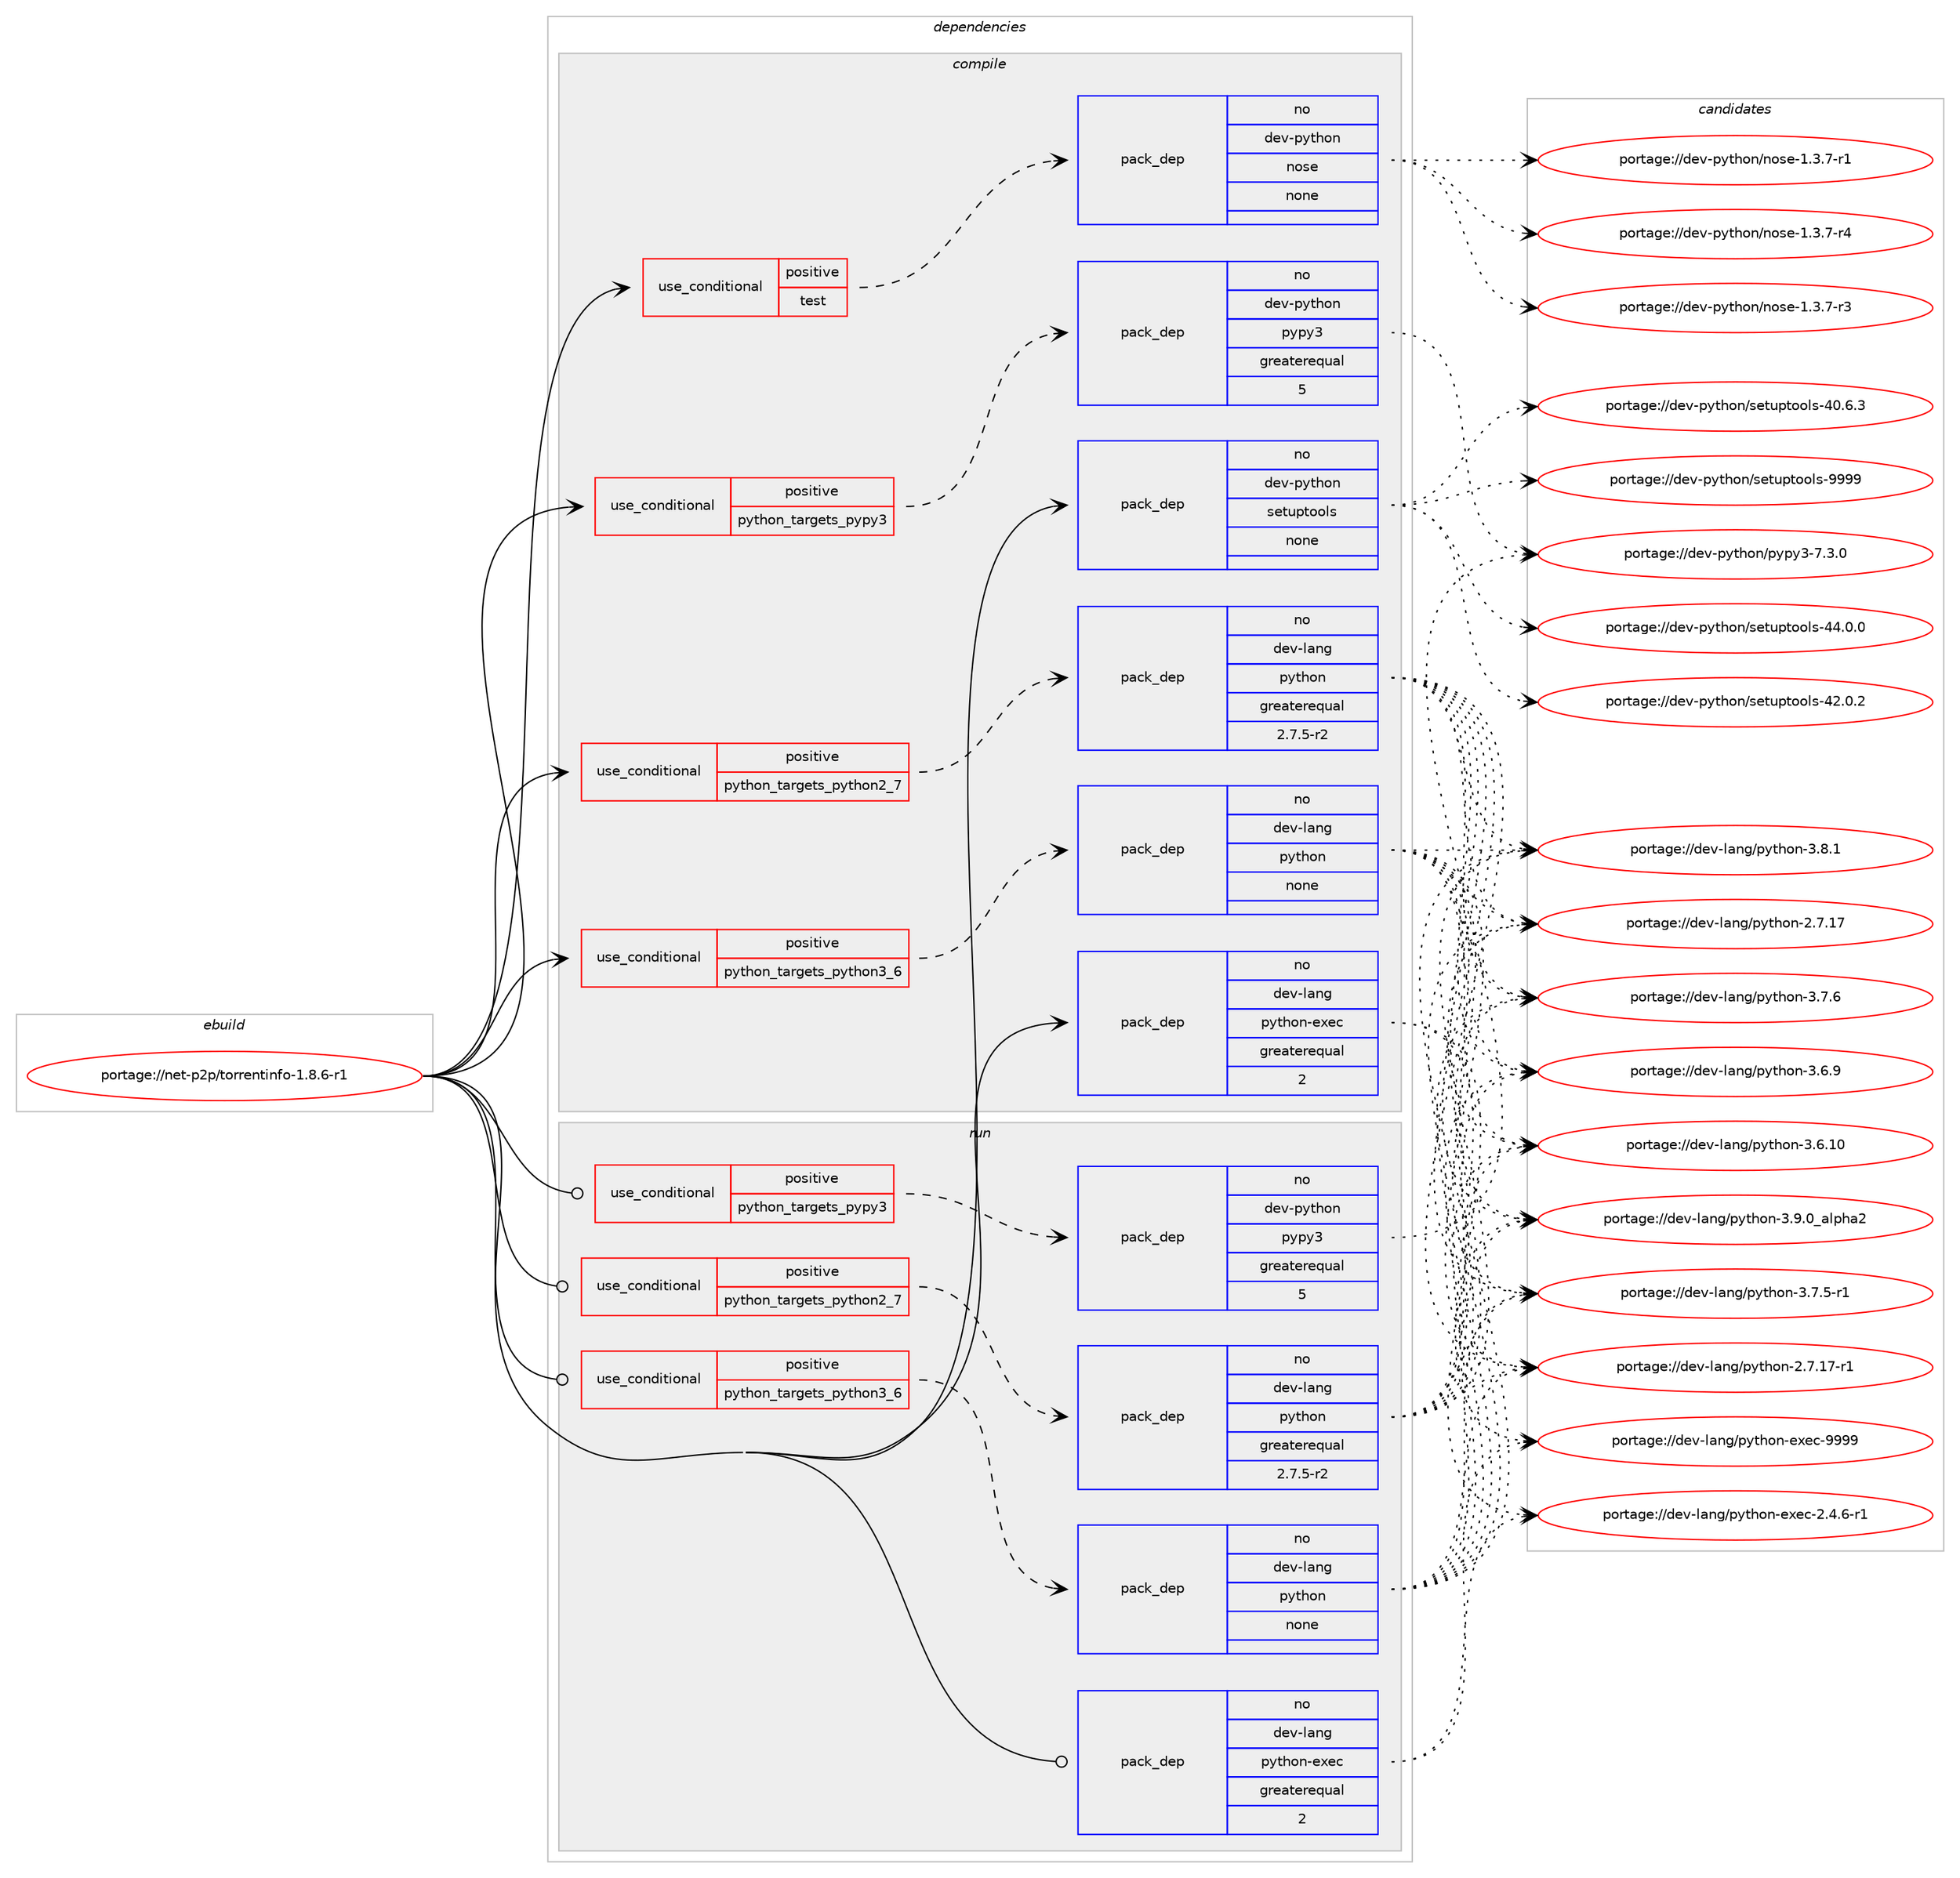 digraph prolog {

# *************
# Graph options
# *************

newrank=true;
concentrate=true;
compound=true;
graph [rankdir=LR,fontname=Helvetica,fontsize=10,ranksep=1.5];#, ranksep=2.5, nodesep=0.2];
edge  [arrowhead=vee];
node  [fontname=Helvetica,fontsize=10];

# **********
# The ebuild
# **********

subgraph cluster_leftcol {
color=gray;
rank=same;
label=<<i>ebuild</i>>;
id [label="portage://net-p2p/torrentinfo-1.8.6-r1", color=red, width=4, href="../net-p2p/torrentinfo-1.8.6-r1.svg"];
}

# ****************
# The dependencies
# ****************

subgraph cluster_midcol {
color=gray;
label=<<i>dependencies</i>>;
subgraph cluster_compile {
fillcolor="#eeeeee";
style=filled;
label=<<i>compile</i>>;
subgraph cond24408 {
dependency125447 [label=<<TABLE BORDER="0" CELLBORDER="1" CELLSPACING="0" CELLPADDING="4"><TR><TD ROWSPAN="3" CELLPADDING="10">use_conditional</TD></TR><TR><TD>positive</TD></TR><TR><TD>python_targets_pypy3</TD></TR></TABLE>>, shape=none, color=red];
subgraph pack99004 {
dependency125448 [label=<<TABLE BORDER="0" CELLBORDER="1" CELLSPACING="0" CELLPADDING="4" WIDTH="220"><TR><TD ROWSPAN="6" CELLPADDING="30">pack_dep</TD></TR><TR><TD WIDTH="110">no</TD></TR><TR><TD>dev-python</TD></TR><TR><TD>pypy3</TD></TR><TR><TD>greaterequal</TD></TR><TR><TD>5</TD></TR></TABLE>>, shape=none, color=blue];
}
dependency125447:e -> dependency125448:w [weight=20,style="dashed",arrowhead="vee"];
}
id:e -> dependency125447:w [weight=20,style="solid",arrowhead="vee"];
subgraph cond24409 {
dependency125449 [label=<<TABLE BORDER="0" CELLBORDER="1" CELLSPACING="0" CELLPADDING="4"><TR><TD ROWSPAN="3" CELLPADDING="10">use_conditional</TD></TR><TR><TD>positive</TD></TR><TR><TD>python_targets_python2_7</TD></TR></TABLE>>, shape=none, color=red];
subgraph pack99005 {
dependency125450 [label=<<TABLE BORDER="0" CELLBORDER="1" CELLSPACING="0" CELLPADDING="4" WIDTH="220"><TR><TD ROWSPAN="6" CELLPADDING="30">pack_dep</TD></TR><TR><TD WIDTH="110">no</TD></TR><TR><TD>dev-lang</TD></TR><TR><TD>python</TD></TR><TR><TD>greaterequal</TD></TR><TR><TD>2.7.5-r2</TD></TR></TABLE>>, shape=none, color=blue];
}
dependency125449:e -> dependency125450:w [weight=20,style="dashed",arrowhead="vee"];
}
id:e -> dependency125449:w [weight=20,style="solid",arrowhead="vee"];
subgraph cond24410 {
dependency125451 [label=<<TABLE BORDER="0" CELLBORDER="1" CELLSPACING="0" CELLPADDING="4"><TR><TD ROWSPAN="3" CELLPADDING="10">use_conditional</TD></TR><TR><TD>positive</TD></TR><TR><TD>python_targets_python3_6</TD></TR></TABLE>>, shape=none, color=red];
subgraph pack99006 {
dependency125452 [label=<<TABLE BORDER="0" CELLBORDER="1" CELLSPACING="0" CELLPADDING="4" WIDTH="220"><TR><TD ROWSPAN="6" CELLPADDING="30">pack_dep</TD></TR><TR><TD WIDTH="110">no</TD></TR><TR><TD>dev-lang</TD></TR><TR><TD>python</TD></TR><TR><TD>none</TD></TR><TR><TD></TD></TR></TABLE>>, shape=none, color=blue];
}
dependency125451:e -> dependency125452:w [weight=20,style="dashed",arrowhead="vee"];
}
id:e -> dependency125451:w [weight=20,style="solid",arrowhead="vee"];
subgraph cond24411 {
dependency125453 [label=<<TABLE BORDER="0" CELLBORDER="1" CELLSPACING="0" CELLPADDING="4"><TR><TD ROWSPAN="3" CELLPADDING="10">use_conditional</TD></TR><TR><TD>positive</TD></TR><TR><TD>test</TD></TR></TABLE>>, shape=none, color=red];
subgraph pack99007 {
dependency125454 [label=<<TABLE BORDER="0" CELLBORDER="1" CELLSPACING="0" CELLPADDING="4" WIDTH="220"><TR><TD ROWSPAN="6" CELLPADDING="30">pack_dep</TD></TR><TR><TD WIDTH="110">no</TD></TR><TR><TD>dev-python</TD></TR><TR><TD>nose</TD></TR><TR><TD>none</TD></TR><TR><TD></TD></TR></TABLE>>, shape=none, color=blue];
}
dependency125453:e -> dependency125454:w [weight=20,style="dashed",arrowhead="vee"];
}
id:e -> dependency125453:w [weight=20,style="solid",arrowhead="vee"];
subgraph pack99008 {
dependency125455 [label=<<TABLE BORDER="0" CELLBORDER="1" CELLSPACING="0" CELLPADDING="4" WIDTH="220"><TR><TD ROWSPAN="6" CELLPADDING="30">pack_dep</TD></TR><TR><TD WIDTH="110">no</TD></TR><TR><TD>dev-lang</TD></TR><TR><TD>python-exec</TD></TR><TR><TD>greaterequal</TD></TR><TR><TD>2</TD></TR></TABLE>>, shape=none, color=blue];
}
id:e -> dependency125455:w [weight=20,style="solid",arrowhead="vee"];
subgraph pack99009 {
dependency125456 [label=<<TABLE BORDER="0" CELLBORDER="1" CELLSPACING="0" CELLPADDING="4" WIDTH="220"><TR><TD ROWSPAN="6" CELLPADDING="30">pack_dep</TD></TR><TR><TD WIDTH="110">no</TD></TR><TR><TD>dev-python</TD></TR><TR><TD>setuptools</TD></TR><TR><TD>none</TD></TR><TR><TD></TD></TR></TABLE>>, shape=none, color=blue];
}
id:e -> dependency125456:w [weight=20,style="solid",arrowhead="vee"];
}
subgraph cluster_compileandrun {
fillcolor="#eeeeee";
style=filled;
label=<<i>compile and run</i>>;
}
subgraph cluster_run {
fillcolor="#eeeeee";
style=filled;
label=<<i>run</i>>;
subgraph cond24412 {
dependency125457 [label=<<TABLE BORDER="0" CELLBORDER="1" CELLSPACING="0" CELLPADDING="4"><TR><TD ROWSPAN="3" CELLPADDING="10">use_conditional</TD></TR><TR><TD>positive</TD></TR><TR><TD>python_targets_pypy3</TD></TR></TABLE>>, shape=none, color=red];
subgraph pack99010 {
dependency125458 [label=<<TABLE BORDER="0" CELLBORDER="1" CELLSPACING="0" CELLPADDING="4" WIDTH="220"><TR><TD ROWSPAN="6" CELLPADDING="30">pack_dep</TD></TR><TR><TD WIDTH="110">no</TD></TR><TR><TD>dev-python</TD></TR><TR><TD>pypy3</TD></TR><TR><TD>greaterequal</TD></TR><TR><TD>5</TD></TR></TABLE>>, shape=none, color=blue];
}
dependency125457:e -> dependency125458:w [weight=20,style="dashed",arrowhead="vee"];
}
id:e -> dependency125457:w [weight=20,style="solid",arrowhead="odot"];
subgraph cond24413 {
dependency125459 [label=<<TABLE BORDER="0" CELLBORDER="1" CELLSPACING="0" CELLPADDING="4"><TR><TD ROWSPAN="3" CELLPADDING="10">use_conditional</TD></TR><TR><TD>positive</TD></TR><TR><TD>python_targets_python2_7</TD></TR></TABLE>>, shape=none, color=red];
subgraph pack99011 {
dependency125460 [label=<<TABLE BORDER="0" CELLBORDER="1" CELLSPACING="0" CELLPADDING="4" WIDTH="220"><TR><TD ROWSPAN="6" CELLPADDING="30">pack_dep</TD></TR><TR><TD WIDTH="110">no</TD></TR><TR><TD>dev-lang</TD></TR><TR><TD>python</TD></TR><TR><TD>greaterequal</TD></TR><TR><TD>2.7.5-r2</TD></TR></TABLE>>, shape=none, color=blue];
}
dependency125459:e -> dependency125460:w [weight=20,style="dashed",arrowhead="vee"];
}
id:e -> dependency125459:w [weight=20,style="solid",arrowhead="odot"];
subgraph cond24414 {
dependency125461 [label=<<TABLE BORDER="0" CELLBORDER="1" CELLSPACING="0" CELLPADDING="4"><TR><TD ROWSPAN="3" CELLPADDING="10">use_conditional</TD></TR><TR><TD>positive</TD></TR><TR><TD>python_targets_python3_6</TD></TR></TABLE>>, shape=none, color=red];
subgraph pack99012 {
dependency125462 [label=<<TABLE BORDER="0" CELLBORDER="1" CELLSPACING="0" CELLPADDING="4" WIDTH="220"><TR><TD ROWSPAN="6" CELLPADDING="30">pack_dep</TD></TR><TR><TD WIDTH="110">no</TD></TR><TR><TD>dev-lang</TD></TR><TR><TD>python</TD></TR><TR><TD>none</TD></TR><TR><TD></TD></TR></TABLE>>, shape=none, color=blue];
}
dependency125461:e -> dependency125462:w [weight=20,style="dashed",arrowhead="vee"];
}
id:e -> dependency125461:w [weight=20,style="solid",arrowhead="odot"];
subgraph pack99013 {
dependency125463 [label=<<TABLE BORDER="0" CELLBORDER="1" CELLSPACING="0" CELLPADDING="4" WIDTH="220"><TR><TD ROWSPAN="6" CELLPADDING="30">pack_dep</TD></TR><TR><TD WIDTH="110">no</TD></TR><TR><TD>dev-lang</TD></TR><TR><TD>python-exec</TD></TR><TR><TD>greaterequal</TD></TR><TR><TD>2</TD></TR></TABLE>>, shape=none, color=blue];
}
id:e -> dependency125463:w [weight=20,style="solid",arrowhead="odot"];
}
}

# **************
# The candidates
# **************

subgraph cluster_choices {
rank=same;
color=gray;
label=<<i>candidates</i>>;

subgraph choice99004 {
color=black;
nodesep=1;
choice100101118451121211161041111104711212111212151455546514648 [label="portage://dev-python/pypy3-7.3.0", color=red, width=4,href="../dev-python/pypy3-7.3.0.svg"];
dependency125448:e -> choice100101118451121211161041111104711212111212151455546514648:w [style=dotted,weight="100"];
}
subgraph choice99005 {
color=black;
nodesep=1;
choice10010111845108971101034711212111610411111045514657464895971081121049750 [label="portage://dev-lang/python-3.9.0_alpha2", color=red, width=4,href="../dev-lang/python-3.9.0_alpha2.svg"];
choice100101118451089711010347112121116104111110455146564649 [label="portage://dev-lang/python-3.8.1", color=red, width=4,href="../dev-lang/python-3.8.1.svg"];
choice100101118451089711010347112121116104111110455146554654 [label="portage://dev-lang/python-3.7.6", color=red, width=4,href="../dev-lang/python-3.7.6.svg"];
choice1001011184510897110103471121211161041111104551465546534511449 [label="portage://dev-lang/python-3.7.5-r1", color=red, width=4,href="../dev-lang/python-3.7.5-r1.svg"];
choice100101118451089711010347112121116104111110455146544657 [label="portage://dev-lang/python-3.6.9", color=red, width=4,href="../dev-lang/python-3.6.9.svg"];
choice10010111845108971101034711212111610411111045514654464948 [label="portage://dev-lang/python-3.6.10", color=red, width=4,href="../dev-lang/python-3.6.10.svg"];
choice100101118451089711010347112121116104111110455046554649554511449 [label="portage://dev-lang/python-2.7.17-r1", color=red, width=4,href="../dev-lang/python-2.7.17-r1.svg"];
choice10010111845108971101034711212111610411111045504655464955 [label="portage://dev-lang/python-2.7.17", color=red, width=4,href="../dev-lang/python-2.7.17.svg"];
dependency125450:e -> choice10010111845108971101034711212111610411111045514657464895971081121049750:w [style=dotted,weight="100"];
dependency125450:e -> choice100101118451089711010347112121116104111110455146564649:w [style=dotted,weight="100"];
dependency125450:e -> choice100101118451089711010347112121116104111110455146554654:w [style=dotted,weight="100"];
dependency125450:e -> choice1001011184510897110103471121211161041111104551465546534511449:w [style=dotted,weight="100"];
dependency125450:e -> choice100101118451089711010347112121116104111110455146544657:w [style=dotted,weight="100"];
dependency125450:e -> choice10010111845108971101034711212111610411111045514654464948:w [style=dotted,weight="100"];
dependency125450:e -> choice100101118451089711010347112121116104111110455046554649554511449:w [style=dotted,weight="100"];
dependency125450:e -> choice10010111845108971101034711212111610411111045504655464955:w [style=dotted,weight="100"];
}
subgraph choice99006 {
color=black;
nodesep=1;
choice10010111845108971101034711212111610411111045514657464895971081121049750 [label="portage://dev-lang/python-3.9.0_alpha2", color=red, width=4,href="../dev-lang/python-3.9.0_alpha2.svg"];
choice100101118451089711010347112121116104111110455146564649 [label="portage://dev-lang/python-3.8.1", color=red, width=4,href="../dev-lang/python-3.8.1.svg"];
choice100101118451089711010347112121116104111110455146554654 [label="portage://dev-lang/python-3.7.6", color=red, width=4,href="../dev-lang/python-3.7.6.svg"];
choice1001011184510897110103471121211161041111104551465546534511449 [label="portage://dev-lang/python-3.7.5-r1", color=red, width=4,href="../dev-lang/python-3.7.5-r1.svg"];
choice100101118451089711010347112121116104111110455146544657 [label="portage://dev-lang/python-3.6.9", color=red, width=4,href="../dev-lang/python-3.6.9.svg"];
choice10010111845108971101034711212111610411111045514654464948 [label="portage://dev-lang/python-3.6.10", color=red, width=4,href="../dev-lang/python-3.6.10.svg"];
choice100101118451089711010347112121116104111110455046554649554511449 [label="portage://dev-lang/python-2.7.17-r1", color=red, width=4,href="../dev-lang/python-2.7.17-r1.svg"];
choice10010111845108971101034711212111610411111045504655464955 [label="portage://dev-lang/python-2.7.17", color=red, width=4,href="../dev-lang/python-2.7.17.svg"];
dependency125452:e -> choice10010111845108971101034711212111610411111045514657464895971081121049750:w [style=dotted,weight="100"];
dependency125452:e -> choice100101118451089711010347112121116104111110455146564649:w [style=dotted,weight="100"];
dependency125452:e -> choice100101118451089711010347112121116104111110455146554654:w [style=dotted,weight="100"];
dependency125452:e -> choice1001011184510897110103471121211161041111104551465546534511449:w [style=dotted,weight="100"];
dependency125452:e -> choice100101118451089711010347112121116104111110455146544657:w [style=dotted,weight="100"];
dependency125452:e -> choice10010111845108971101034711212111610411111045514654464948:w [style=dotted,weight="100"];
dependency125452:e -> choice100101118451089711010347112121116104111110455046554649554511449:w [style=dotted,weight="100"];
dependency125452:e -> choice10010111845108971101034711212111610411111045504655464955:w [style=dotted,weight="100"];
}
subgraph choice99007 {
color=black;
nodesep=1;
choice10010111845112121116104111110471101111151014549465146554511452 [label="portage://dev-python/nose-1.3.7-r4", color=red, width=4,href="../dev-python/nose-1.3.7-r4.svg"];
choice10010111845112121116104111110471101111151014549465146554511451 [label="portage://dev-python/nose-1.3.7-r3", color=red, width=4,href="../dev-python/nose-1.3.7-r3.svg"];
choice10010111845112121116104111110471101111151014549465146554511449 [label="portage://dev-python/nose-1.3.7-r1", color=red, width=4,href="../dev-python/nose-1.3.7-r1.svg"];
dependency125454:e -> choice10010111845112121116104111110471101111151014549465146554511452:w [style=dotted,weight="100"];
dependency125454:e -> choice10010111845112121116104111110471101111151014549465146554511451:w [style=dotted,weight="100"];
dependency125454:e -> choice10010111845112121116104111110471101111151014549465146554511449:w [style=dotted,weight="100"];
}
subgraph choice99008 {
color=black;
nodesep=1;
choice10010111845108971101034711212111610411111045101120101994557575757 [label="portage://dev-lang/python-exec-9999", color=red, width=4,href="../dev-lang/python-exec-9999.svg"];
choice10010111845108971101034711212111610411111045101120101994550465246544511449 [label="portage://dev-lang/python-exec-2.4.6-r1", color=red, width=4,href="../dev-lang/python-exec-2.4.6-r1.svg"];
dependency125455:e -> choice10010111845108971101034711212111610411111045101120101994557575757:w [style=dotted,weight="100"];
dependency125455:e -> choice10010111845108971101034711212111610411111045101120101994550465246544511449:w [style=dotted,weight="100"];
}
subgraph choice99009 {
color=black;
nodesep=1;
choice10010111845112121116104111110471151011161171121161111111081154557575757 [label="portage://dev-python/setuptools-9999", color=red, width=4,href="../dev-python/setuptools-9999.svg"];
choice100101118451121211161041111104711510111611711211611111110811545525246484648 [label="portage://dev-python/setuptools-44.0.0", color=red, width=4,href="../dev-python/setuptools-44.0.0.svg"];
choice100101118451121211161041111104711510111611711211611111110811545525046484650 [label="portage://dev-python/setuptools-42.0.2", color=red, width=4,href="../dev-python/setuptools-42.0.2.svg"];
choice100101118451121211161041111104711510111611711211611111110811545524846544651 [label="portage://dev-python/setuptools-40.6.3", color=red, width=4,href="../dev-python/setuptools-40.6.3.svg"];
dependency125456:e -> choice10010111845112121116104111110471151011161171121161111111081154557575757:w [style=dotted,weight="100"];
dependency125456:e -> choice100101118451121211161041111104711510111611711211611111110811545525246484648:w [style=dotted,weight="100"];
dependency125456:e -> choice100101118451121211161041111104711510111611711211611111110811545525046484650:w [style=dotted,weight="100"];
dependency125456:e -> choice100101118451121211161041111104711510111611711211611111110811545524846544651:w [style=dotted,weight="100"];
}
subgraph choice99010 {
color=black;
nodesep=1;
choice100101118451121211161041111104711212111212151455546514648 [label="portage://dev-python/pypy3-7.3.0", color=red, width=4,href="../dev-python/pypy3-7.3.0.svg"];
dependency125458:e -> choice100101118451121211161041111104711212111212151455546514648:w [style=dotted,weight="100"];
}
subgraph choice99011 {
color=black;
nodesep=1;
choice10010111845108971101034711212111610411111045514657464895971081121049750 [label="portage://dev-lang/python-3.9.0_alpha2", color=red, width=4,href="../dev-lang/python-3.9.0_alpha2.svg"];
choice100101118451089711010347112121116104111110455146564649 [label="portage://dev-lang/python-3.8.1", color=red, width=4,href="../dev-lang/python-3.8.1.svg"];
choice100101118451089711010347112121116104111110455146554654 [label="portage://dev-lang/python-3.7.6", color=red, width=4,href="../dev-lang/python-3.7.6.svg"];
choice1001011184510897110103471121211161041111104551465546534511449 [label="portage://dev-lang/python-3.7.5-r1", color=red, width=4,href="../dev-lang/python-3.7.5-r1.svg"];
choice100101118451089711010347112121116104111110455146544657 [label="portage://dev-lang/python-3.6.9", color=red, width=4,href="../dev-lang/python-3.6.9.svg"];
choice10010111845108971101034711212111610411111045514654464948 [label="portage://dev-lang/python-3.6.10", color=red, width=4,href="../dev-lang/python-3.6.10.svg"];
choice100101118451089711010347112121116104111110455046554649554511449 [label="portage://dev-lang/python-2.7.17-r1", color=red, width=4,href="../dev-lang/python-2.7.17-r1.svg"];
choice10010111845108971101034711212111610411111045504655464955 [label="portage://dev-lang/python-2.7.17", color=red, width=4,href="../dev-lang/python-2.7.17.svg"];
dependency125460:e -> choice10010111845108971101034711212111610411111045514657464895971081121049750:w [style=dotted,weight="100"];
dependency125460:e -> choice100101118451089711010347112121116104111110455146564649:w [style=dotted,weight="100"];
dependency125460:e -> choice100101118451089711010347112121116104111110455146554654:w [style=dotted,weight="100"];
dependency125460:e -> choice1001011184510897110103471121211161041111104551465546534511449:w [style=dotted,weight="100"];
dependency125460:e -> choice100101118451089711010347112121116104111110455146544657:w [style=dotted,weight="100"];
dependency125460:e -> choice10010111845108971101034711212111610411111045514654464948:w [style=dotted,weight="100"];
dependency125460:e -> choice100101118451089711010347112121116104111110455046554649554511449:w [style=dotted,weight="100"];
dependency125460:e -> choice10010111845108971101034711212111610411111045504655464955:w [style=dotted,weight="100"];
}
subgraph choice99012 {
color=black;
nodesep=1;
choice10010111845108971101034711212111610411111045514657464895971081121049750 [label="portage://dev-lang/python-3.9.0_alpha2", color=red, width=4,href="../dev-lang/python-3.9.0_alpha2.svg"];
choice100101118451089711010347112121116104111110455146564649 [label="portage://dev-lang/python-3.8.1", color=red, width=4,href="../dev-lang/python-3.8.1.svg"];
choice100101118451089711010347112121116104111110455146554654 [label="portage://dev-lang/python-3.7.6", color=red, width=4,href="../dev-lang/python-3.7.6.svg"];
choice1001011184510897110103471121211161041111104551465546534511449 [label="portage://dev-lang/python-3.7.5-r1", color=red, width=4,href="../dev-lang/python-3.7.5-r1.svg"];
choice100101118451089711010347112121116104111110455146544657 [label="portage://dev-lang/python-3.6.9", color=red, width=4,href="../dev-lang/python-3.6.9.svg"];
choice10010111845108971101034711212111610411111045514654464948 [label="portage://dev-lang/python-3.6.10", color=red, width=4,href="../dev-lang/python-3.6.10.svg"];
choice100101118451089711010347112121116104111110455046554649554511449 [label="portage://dev-lang/python-2.7.17-r1", color=red, width=4,href="../dev-lang/python-2.7.17-r1.svg"];
choice10010111845108971101034711212111610411111045504655464955 [label="portage://dev-lang/python-2.7.17", color=red, width=4,href="../dev-lang/python-2.7.17.svg"];
dependency125462:e -> choice10010111845108971101034711212111610411111045514657464895971081121049750:w [style=dotted,weight="100"];
dependency125462:e -> choice100101118451089711010347112121116104111110455146564649:w [style=dotted,weight="100"];
dependency125462:e -> choice100101118451089711010347112121116104111110455146554654:w [style=dotted,weight="100"];
dependency125462:e -> choice1001011184510897110103471121211161041111104551465546534511449:w [style=dotted,weight="100"];
dependency125462:e -> choice100101118451089711010347112121116104111110455146544657:w [style=dotted,weight="100"];
dependency125462:e -> choice10010111845108971101034711212111610411111045514654464948:w [style=dotted,weight="100"];
dependency125462:e -> choice100101118451089711010347112121116104111110455046554649554511449:w [style=dotted,weight="100"];
dependency125462:e -> choice10010111845108971101034711212111610411111045504655464955:w [style=dotted,weight="100"];
}
subgraph choice99013 {
color=black;
nodesep=1;
choice10010111845108971101034711212111610411111045101120101994557575757 [label="portage://dev-lang/python-exec-9999", color=red, width=4,href="../dev-lang/python-exec-9999.svg"];
choice10010111845108971101034711212111610411111045101120101994550465246544511449 [label="portage://dev-lang/python-exec-2.4.6-r1", color=red, width=4,href="../dev-lang/python-exec-2.4.6-r1.svg"];
dependency125463:e -> choice10010111845108971101034711212111610411111045101120101994557575757:w [style=dotted,weight="100"];
dependency125463:e -> choice10010111845108971101034711212111610411111045101120101994550465246544511449:w [style=dotted,weight="100"];
}
}

}
